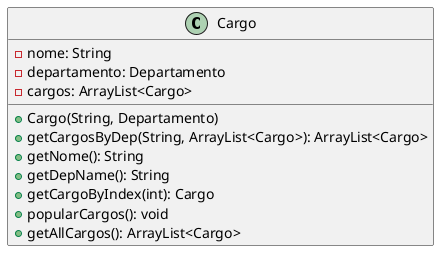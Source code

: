 @startuml

class Cargo {
    - nome: String
    - departamento: Departamento
    - cargos: ArrayList<Cargo>

    + Cargo(String, Departamento)
    + getCargosByDep(String, ArrayList<Cargo>): ArrayList<Cargo>
    + getNome(): String
    + getDepName(): String
    + getCargoByIndex(int): Cargo
    + popularCargos(): void
    + getAllCargos(): ArrayList<Cargo>
}
@enduml
